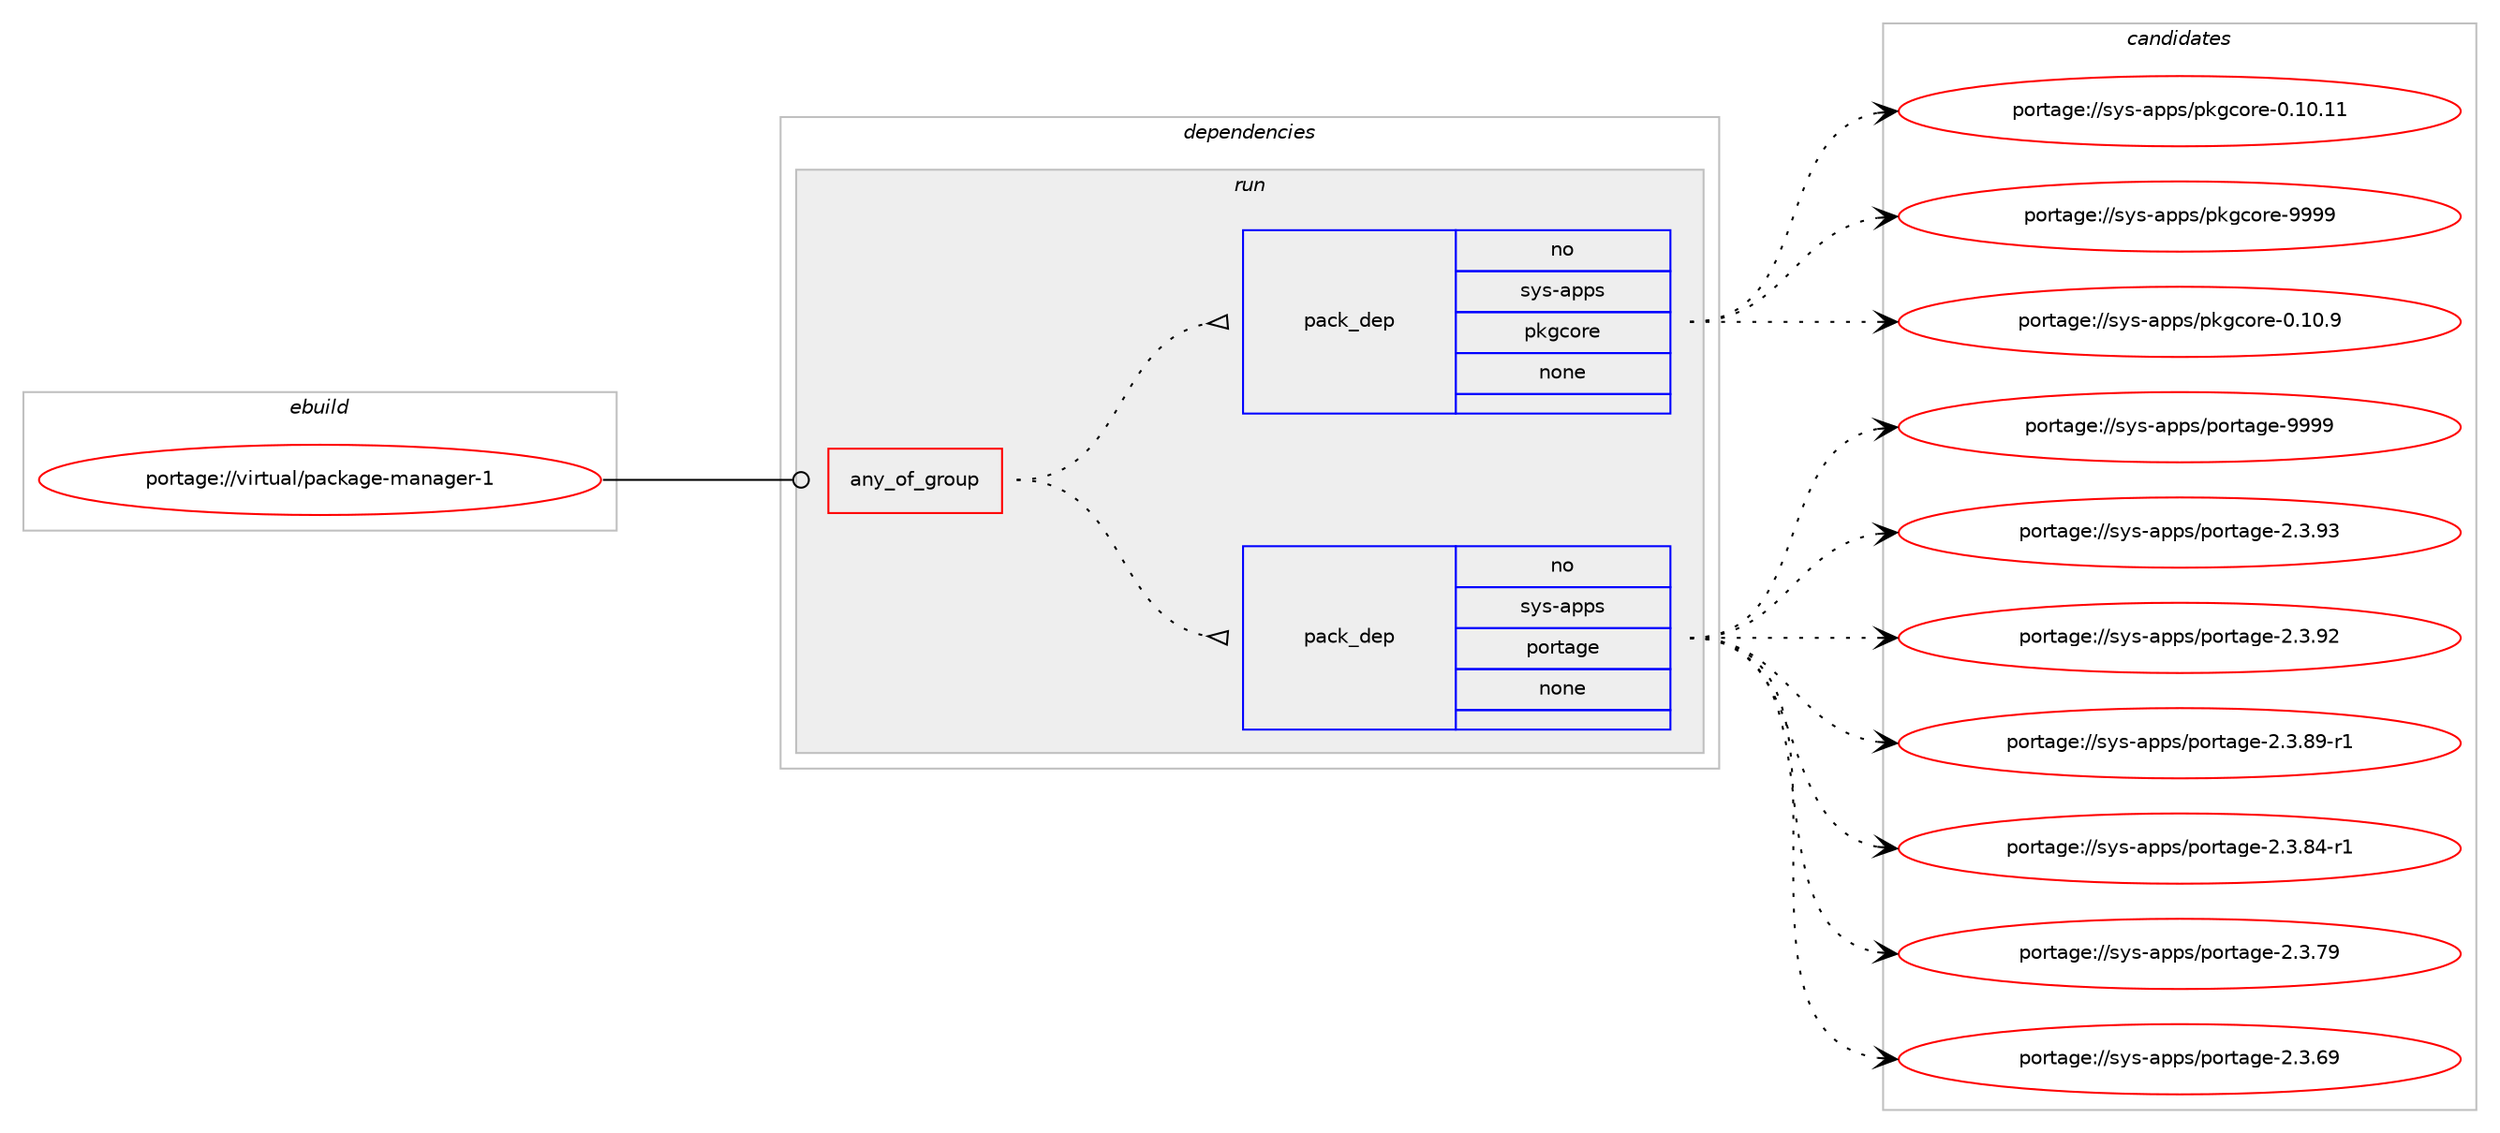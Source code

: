digraph prolog {

# *************
# Graph options
# *************

newrank=true;
concentrate=true;
compound=true;
graph [rankdir=LR,fontname=Helvetica,fontsize=10,ranksep=1.5];#, ranksep=2.5, nodesep=0.2];
edge  [arrowhead=vee];
node  [fontname=Helvetica,fontsize=10];

# **********
# The ebuild
# **********

subgraph cluster_leftcol {
color=gray;
rank=same;
label=<<i>ebuild</i>>;
id [label="portage://virtual/package-manager-1", color=red, width=4, href="../virtual/package-manager-1.svg"];
}

# ****************
# The dependencies
# ****************

subgraph cluster_midcol {
color=gray;
label=<<i>dependencies</i>>;
subgraph cluster_compile {
fillcolor="#eeeeee";
style=filled;
label=<<i>compile</i>>;
}
subgraph cluster_compileandrun {
fillcolor="#eeeeee";
style=filled;
label=<<i>compile and run</i>>;
}
subgraph cluster_run {
fillcolor="#eeeeee";
style=filled;
label=<<i>run</i>>;
subgraph any473 {
dependency20446 [label=<<TABLE BORDER="0" CELLBORDER="1" CELLSPACING="0" CELLPADDING="4"><TR><TD CELLPADDING="10">any_of_group</TD></TR></TABLE>>, shape=none, color=red];subgraph pack16966 {
dependency20447 [label=<<TABLE BORDER="0" CELLBORDER="1" CELLSPACING="0" CELLPADDING="4" WIDTH="220"><TR><TD ROWSPAN="6" CELLPADDING="30">pack_dep</TD></TR><TR><TD WIDTH="110">no</TD></TR><TR><TD>sys-apps</TD></TR><TR><TD>portage</TD></TR><TR><TD>none</TD></TR><TR><TD></TD></TR></TABLE>>, shape=none, color=blue];
}
dependency20446:e -> dependency20447:w [weight=20,style="dotted",arrowhead="oinv"];
subgraph pack16967 {
dependency20448 [label=<<TABLE BORDER="0" CELLBORDER="1" CELLSPACING="0" CELLPADDING="4" WIDTH="220"><TR><TD ROWSPAN="6" CELLPADDING="30">pack_dep</TD></TR><TR><TD WIDTH="110">no</TD></TR><TR><TD>sys-apps</TD></TR><TR><TD>pkgcore</TD></TR><TR><TD>none</TD></TR><TR><TD></TD></TR></TABLE>>, shape=none, color=blue];
}
dependency20446:e -> dependency20448:w [weight=20,style="dotted",arrowhead="oinv"];
}
id:e -> dependency20446:w [weight=20,style="solid",arrowhead="odot"];
}
}

# **************
# The candidates
# **************

subgraph cluster_choices {
rank=same;
color=gray;
label=<<i>candidates</i>>;

subgraph choice16966 {
color=black;
nodesep=1;
choice115121115459711211211547112111114116971031014557575757 [label="portage://sys-apps/portage-9999", color=red, width=4,href="../sys-apps/portage-9999.svg"];
choice1151211154597112112115471121111141169710310145504651465751 [label="portage://sys-apps/portage-2.3.93", color=red, width=4,href="../sys-apps/portage-2.3.93.svg"];
choice1151211154597112112115471121111141169710310145504651465750 [label="portage://sys-apps/portage-2.3.92", color=red, width=4,href="../sys-apps/portage-2.3.92.svg"];
choice11512111545971121121154711211111411697103101455046514656574511449 [label="portage://sys-apps/portage-2.3.89-r1", color=red, width=4,href="../sys-apps/portage-2.3.89-r1.svg"];
choice11512111545971121121154711211111411697103101455046514656524511449 [label="portage://sys-apps/portage-2.3.84-r1", color=red, width=4,href="../sys-apps/portage-2.3.84-r1.svg"];
choice1151211154597112112115471121111141169710310145504651465557 [label="portage://sys-apps/portage-2.3.79", color=red, width=4,href="../sys-apps/portage-2.3.79.svg"];
choice1151211154597112112115471121111141169710310145504651465457 [label="portage://sys-apps/portage-2.3.69", color=red, width=4,href="../sys-apps/portage-2.3.69.svg"];
dependency20447:e -> choice115121115459711211211547112111114116971031014557575757:w [style=dotted,weight="100"];
dependency20447:e -> choice1151211154597112112115471121111141169710310145504651465751:w [style=dotted,weight="100"];
dependency20447:e -> choice1151211154597112112115471121111141169710310145504651465750:w [style=dotted,weight="100"];
dependency20447:e -> choice11512111545971121121154711211111411697103101455046514656574511449:w [style=dotted,weight="100"];
dependency20447:e -> choice11512111545971121121154711211111411697103101455046514656524511449:w [style=dotted,weight="100"];
dependency20447:e -> choice1151211154597112112115471121111141169710310145504651465557:w [style=dotted,weight="100"];
dependency20447:e -> choice1151211154597112112115471121111141169710310145504651465457:w [style=dotted,weight="100"];
}
subgraph choice16967 {
color=black;
nodesep=1;
choice115121115459711211211547112107103991111141014557575757 [label="portage://sys-apps/pkgcore-9999", color=red, width=4,href="../sys-apps/pkgcore-9999.svg"];
choice1151211154597112112115471121071039911111410145484649484657 [label="portage://sys-apps/pkgcore-0.10.9", color=red, width=4,href="../sys-apps/pkgcore-0.10.9.svg"];
choice115121115459711211211547112107103991111141014548464948464949 [label="portage://sys-apps/pkgcore-0.10.11", color=red, width=4,href="../sys-apps/pkgcore-0.10.11.svg"];
dependency20448:e -> choice115121115459711211211547112107103991111141014557575757:w [style=dotted,weight="100"];
dependency20448:e -> choice1151211154597112112115471121071039911111410145484649484657:w [style=dotted,weight="100"];
dependency20448:e -> choice115121115459711211211547112107103991111141014548464948464949:w [style=dotted,weight="100"];
}
}

}
